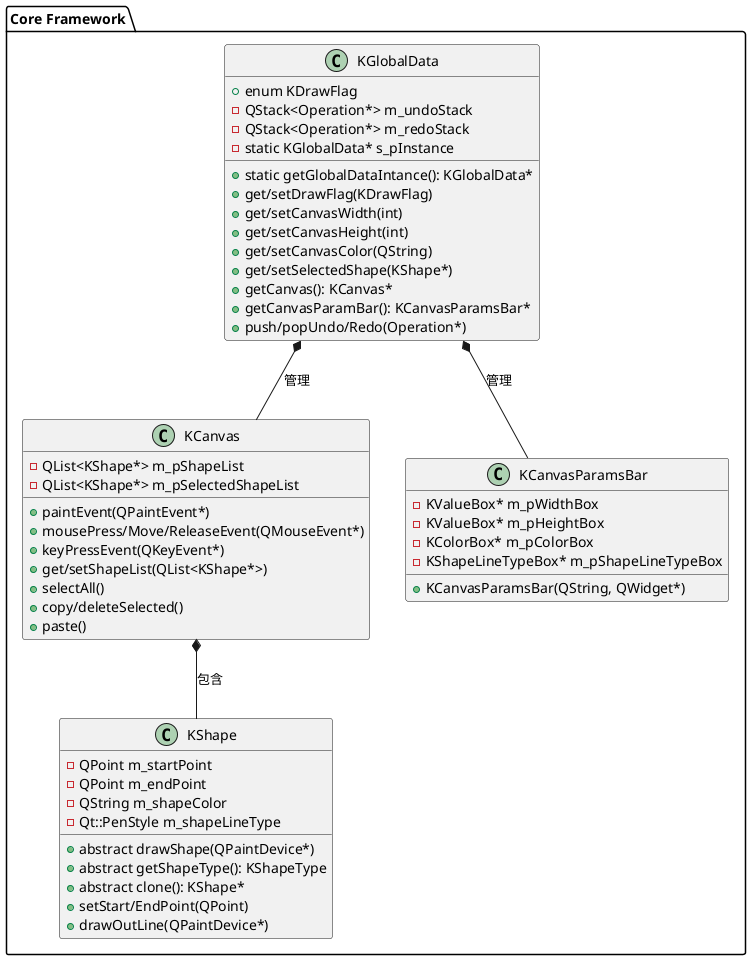 @startuml
' 核心框架模块
package "Core Framework" {
    class KGlobalData {
        +enum KDrawFlag
        +static getGlobalDataIntance(): KGlobalData*
        +get/setDrawFlag(KDrawFlag)
        +get/setCanvasWidth(int)
        +get/setCanvasHeight(int)
        +get/setCanvasColor(QString)
        +get/setSelectedShape(KShape*)
        +getCanvas(): KCanvas*
        +getCanvasParamBar(): KCanvasParamsBar*
        +push/popUndo/Redo(Operation*)
        -QStack<Operation*> m_undoStack
        -QStack<Operation*> m_redoStack
        -static KGlobalData* s_pInstance
    }

    class KShape {
        +abstract drawShape(QPaintDevice*)
        +abstract getShapeType(): KShapeType
        +abstract clone(): KShape*
        +setStart/EndPoint(QPoint)
        +drawOutLine(QPaintDevice*)
        -QPoint m_startPoint
        -QPoint m_endPoint
        -QString m_shapeColor
        -Qt::PenStyle m_shapeLineType
    }

    class KCanvas {
        +paintEvent(QPaintEvent*)
        +mousePress/Move/ReleaseEvent(QMouseEvent*)
        +keyPressEvent(QKeyEvent*)
        +get/setShapeList(QList<KShape*>)
        +selectAll()
        +copy/deleteSelected()
        +paste()
        -QList<KShape*> m_pShapeList
        -QList<KShape*> m_pSelectedShapeList
    }

    class KCanvasParamsBar {
        +KCanvasParamsBar(QString, QWidget*)
        -KValueBox* m_pWidthBox
        -KValueBox* m_pHeightBox
        -KColorBox* m_pColorBox
        -KShapeLineTypeBox* m_pShapeLineTypeBox
    }

    KGlobalData *-- KCanvas : 管理
    KGlobalData *-- KCanvasParamsBar : 管理
    KCanvas *-- KShape : 包含
}
@enduml